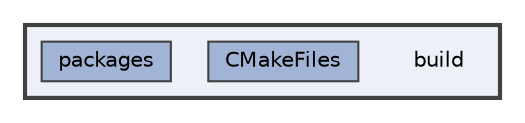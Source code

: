 digraph "C:/Dev/ezRPC/build"
{
 // LATEX_PDF_SIZE
  bgcolor="transparent";
  edge [fontname=Helvetica,fontsize=10,labelfontname=Helvetica,labelfontsize=10];
  node [fontname=Helvetica,fontsize=10,shape=box,height=0.2,width=0.4];
  compound=true
  subgraph clusterdir_4fef79e7177ba769987a8da36c892c5f {
    graph [ bgcolor="#edf0f7", pencolor="grey25", label="", fontname=Helvetica,fontsize=10 style="filled,bold", URL="dir_4fef79e7177ba769987a8da36c892c5f.html",tooltip=""]
    dir_4fef79e7177ba769987a8da36c892c5f [shape=plaintext, label="build"];
  dir_63772b626f2709090f0bdca0f40827b4 [label="CMakeFiles", fillcolor="#a2b4d6", color="grey25", style="filled", URL="dir_63772b626f2709090f0bdca0f40827b4.html",tooltip=""];
  dir_10c0643cb3a0086ad0e406a3b5bf77d0 [label="packages", fillcolor="#a2b4d6", color="grey25", style="filled", URL="dir_10c0643cb3a0086ad0e406a3b5bf77d0.html",tooltip=""];
  }
}
